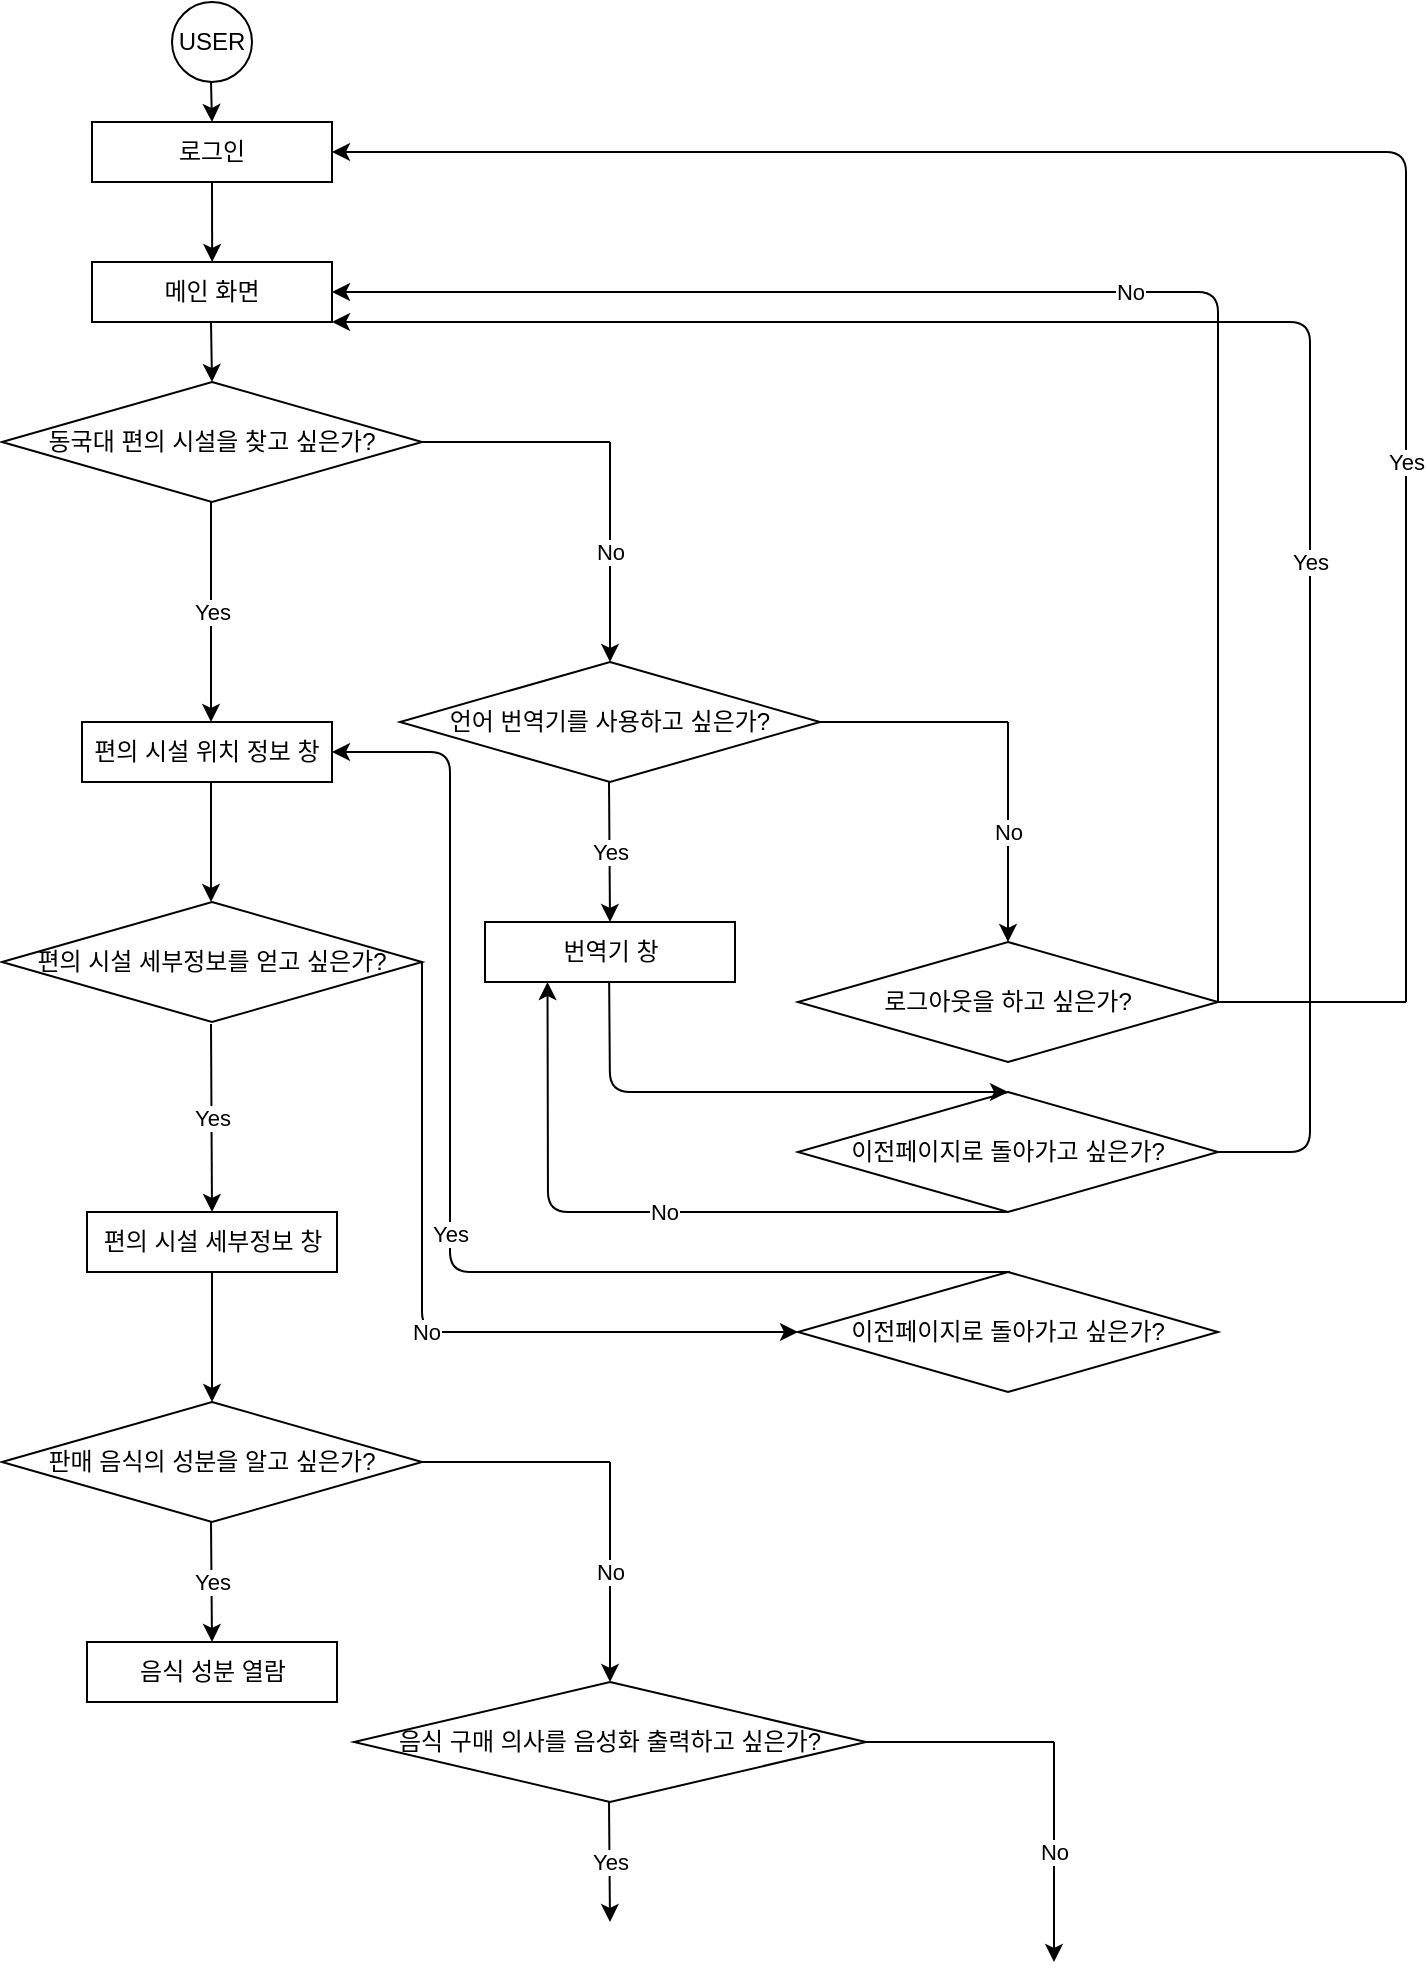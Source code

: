 <mxfile version="13.7.3" type="github"><diagram id="6GXnXk0_rSUFWZE7QyTJ" name="Page-1"><mxGraphModel dx="788" dy="478" grid="1" gridSize="10" guides="1" tooltips="1" connect="1" arrows="1" fold="1" page="1" pageScale="1" pageWidth="827" pageHeight="1169" math="0" shadow="0"><root><mxCell id="0"/><mxCell id="1" parent="0"/><mxCell id="_coAQKqObT2bWrUMs8MN-2" value="USER" style="ellipse;whiteSpace=wrap;html=1;aspect=fixed;" vertex="1" parent="1"><mxGeometry x="141" y="60" width="40" height="40" as="geometry"/></mxCell><mxCell id="_coAQKqObT2bWrUMs8MN-3" value="로그인" style="rounded=0;whiteSpace=wrap;html=1;" vertex="1" parent="1"><mxGeometry x="101" y="120" width="120" height="30" as="geometry"/></mxCell><mxCell id="_coAQKqObT2bWrUMs8MN-4" value="동국대 편의 시설을 찾고 싶은가?" style="rhombus;whiteSpace=wrap;html=1;" vertex="1" parent="1"><mxGeometry x="56" y="250" width="210" height="60" as="geometry"/></mxCell><mxCell id="_coAQKqObT2bWrUMs8MN-5" value="" style="endArrow=classic;html=1;" edge="1" parent="1"><mxGeometry relative="1" as="geometry"><mxPoint x="160.5" y="310" as="sourcePoint"/><mxPoint x="160.5" y="420" as="targetPoint"/></mxGeometry></mxCell><mxCell id="_coAQKqObT2bWrUMs8MN-6" value="Yes" style="edgeLabel;resizable=0;html=1;align=center;verticalAlign=middle;" connectable="0" vertex="1" parent="_coAQKqObT2bWrUMs8MN-5"><mxGeometry relative="1" as="geometry"/></mxCell><mxCell id="_coAQKqObT2bWrUMs8MN-7" value="" style="endArrow=none;html=1;exitX=1;exitY=0.5;exitDx=0;exitDy=0;" edge="1" parent="1" source="_coAQKqObT2bWrUMs8MN-4"><mxGeometry width="50" height="50" relative="1" as="geometry"><mxPoint x="270" y="279.5" as="sourcePoint"/><mxPoint x="360" y="280" as="targetPoint"/></mxGeometry></mxCell><mxCell id="_coAQKqObT2bWrUMs8MN-8" value="" style="endArrow=classic;html=1;" edge="1" parent="1"><mxGeometry relative="1" as="geometry"><mxPoint x="360" y="280" as="sourcePoint"/><mxPoint x="360" y="390" as="targetPoint"/></mxGeometry></mxCell><mxCell id="_coAQKqObT2bWrUMs8MN-9" value="No" style="edgeLabel;resizable=0;html=1;align=center;verticalAlign=middle;" connectable="0" vertex="1" parent="_coAQKqObT2bWrUMs8MN-8"><mxGeometry relative="1" as="geometry"/></mxCell><mxCell id="_coAQKqObT2bWrUMs8MN-10" value="편의 시설 세부정보를 얻고 싶은가?" style="rhombus;whiteSpace=wrap;html=1;" vertex="1" parent="1"><mxGeometry x="56" y="510" width="210" height="60" as="geometry"/></mxCell><mxCell id="_coAQKqObT2bWrUMs8MN-11" value="언어 번역기를 사용하고 싶은가?" style="rhombus;whiteSpace=wrap;html=1;" vertex="1" parent="1"><mxGeometry x="255" y="390" width="210" height="60" as="geometry"/></mxCell><mxCell id="_coAQKqObT2bWrUMs8MN-12" value="편의 시설 위치 정보 창" style="rounded=0;whiteSpace=wrap;html=1;" vertex="1" parent="1"><mxGeometry x="96" y="420" width="125" height="30" as="geometry"/></mxCell><mxCell id="_coAQKqObT2bWrUMs8MN-13" value="" style="endArrow=classic;html=1;" edge="1" parent="1"><mxGeometry width="50" height="50" relative="1" as="geometry"><mxPoint x="160.5" y="100" as="sourcePoint"/><mxPoint x="161" y="120" as="targetPoint"/></mxGeometry></mxCell><mxCell id="_coAQKqObT2bWrUMs8MN-14" value="" style="endArrow=classic;html=1;entryX=0.5;entryY=0;entryDx=0;entryDy=0;" edge="1" parent="1" target="_coAQKqObT2bWrUMs8MN-4"><mxGeometry width="50" height="50" relative="1" as="geometry"><mxPoint x="160.5" y="220" as="sourcePoint"/><mxPoint x="161" y="240" as="targetPoint"/></mxGeometry></mxCell><mxCell id="_coAQKqObT2bWrUMs8MN-15" value="" style="endArrow=classic;html=1;" edge="1" parent="1"><mxGeometry width="50" height="50" relative="1" as="geometry"><mxPoint x="160.5" y="450" as="sourcePoint"/><mxPoint x="160.5" y="510" as="targetPoint"/></mxGeometry></mxCell><mxCell id="_coAQKqObT2bWrUMs8MN-16" value="" style="endArrow=classic;html=1;" edge="1" parent="1"><mxGeometry relative="1" as="geometry"><mxPoint x="359.5" y="450" as="sourcePoint"/><mxPoint x="360" y="520" as="targetPoint"/></mxGeometry></mxCell><mxCell id="_coAQKqObT2bWrUMs8MN-17" value="Yes" style="edgeLabel;resizable=0;html=1;align=center;verticalAlign=middle;" connectable="0" vertex="1" parent="_coAQKqObT2bWrUMs8MN-16"><mxGeometry relative="1" as="geometry"/></mxCell><mxCell id="_coAQKqObT2bWrUMs8MN-18" value="" style="endArrow=none;html=1;exitX=1;exitY=0.5;exitDx=0;exitDy=0;" edge="1" parent="1"><mxGeometry width="50" height="50" relative="1" as="geometry"><mxPoint x="465" y="420" as="sourcePoint"/><mxPoint x="559" y="420" as="targetPoint"/></mxGeometry></mxCell><mxCell id="_coAQKqObT2bWrUMs8MN-19" value="" style="endArrow=classic;html=1;" edge="1" parent="1"><mxGeometry relative="1" as="geometry"><mxPoint x="559" y="420" as="sourcePoint"/><mxPoint x="559" y="530" as="targetPoint"/></mxGeometry></mxCell><mxCell id="_coAQKqObT2bWrUMs8MN-20" value="No" style="edgeLabel;resizable=0;html=1;align=center;verticalAlign=middle;" connectable="0" vertex="1" parent="_coAQKqObT2bWrUMs8MN-19"><mxGeometry relative="1" as="geometry"/></mxCell><mxCell id="_coAQKqObT2bWrUMs8MN-21" value="로그아웃을 하고 싶은가?" style="rhombus;whiteSpace=wrap;html=1;" vertex="1" parent="1"><mxGeometry x="454" y="530" width="210" height="60" as="geometry"/></mxCell><mxCell id="_coAQKqObT2bWrUMs8MN-23" value="" style="endArrow=classic;html=1;entryX=0.5;entryY=0;entryDx=0;entryDy=0;" edge="1" parent="1" target="_coAQKqObT2bWrUMs8MN-25"><mxGeometry relative="1" as="geometry"><mxPoint x="160.5" y="571" as="sourcePoint"/><mxPoint x="160.5" y="681" as="targetPoint"/></mxGeometry></mxCell><mxCell id="_coAQKqObT2bWrUMs8MN-24" value="Yes" style="edgeLabel;resizable=0;html=1;align=center;verticalAlign=middle;" connectable="0" vertex="1" parent="_coAQKqObT2bWrUMs8MN-23"><mxGeometry relative="1" as="geometry"/></mxCell><mxCell id="_coAQKqObT2bWrUMs8MN-25" value="편의 시설 세부정보 창" style="rounded=0;whiteSpace=wrap;html=1;" vertex="1" parent="1"><mxGeometry x="98.5" y="665" width="125" height="30" as="geometry"/></mxCell><mxCell id="_coAQKqObT2bWrUMs8MN-27" value="" style="endArrow=classic;html=1;exitX=1;exitY=0.5;exitDx=0;exitDy=0;entryX=0;entryY=0.5;entryDx=0;entryDy=0;" edge="1" parent="1" source="_coAQKqObT2bWrUMs8MN-10" target="_coAQKqObT2bWrUMs8MN-62"><mxGeometry relative="1" as="geometry"><mxPoint x="305" y="540" as="sourcePoint"/><mxPoint x="290" y="680" as="targetPoint"/><Array as="points"><mxPoint x="266" y="725"/></Array></mxGeometry></mxCell><mxCell id="_coAQKqObT2bWrUMs8MN-28" value="No" style="edgeLabel;resizable=0;html=1;align=center;verticalAlign=middle;" connectable="0" vertex="1" parent="_coAQKqObT2bWrUMs8MN-27"><mxGeometry relative="1" as="geometry"/></mxCell><mxCell id="_coAQKqObT2bWrUMs8MN-30" value="이전페이지로 돌아가고 싶은가?" style="rhombus;whiteSpace=wrap;html=1;" vertex="1" parent="1"><mxGeometry x="454" y="605" width="210" height="60" as="geometry"/></mxCell><mxCell id="_coAQKqObT2bWrUMs8MN-31" value="판매 음식의 성분을 알고 싶은가?" style="rhombus;whiteSpace=wrap;html=1;" vertex="1" parent="1"><mxGeometry x="56" y="760" width="210" height="60" as="geometry"/></mxCell><mxCell id="_coAQKqObT2bWrUMs8MN-32" value="" style="endArrow=classic;html=1;exitX=0.5;exitY=1;exitDx=0;exitDy=0;" edge="1" parent="1" source="_coAQKqObT2bWrUMs8MN-25"><mxGeometry width="50" height="50" relative="1" as="geometry"><mxPoint x="160.5" y="710" as="sourcePoint"/><mxPoint x="161" y="760" as="targetPoint"/></mxGeometry></mxCell><mxCell id="_coAQKqObT2bWrUMs8MN-33" value="음식 성분 열람" style="rounded=0;whiteSpace=wrap;html=1;" vertex="1" parent="1"><mxGeometry x="98.5" y="880" width="125" height="30" as="geometry"/></mxCell><mxCell id="_coAQKqObT2bWrUMs8MN-34" value="" style="endArrow=classic;html=1;" edge="1" parent="1"><mxGeometry relative="1" as="geometry"><mxPoint x="160.5" y="820" as="sourcePoint"/><mxPoint x="161" y="880" as="targetPoint"/></mxGeometry></mxCell><mxCell id="_coAQKqObT2bWrUMs8MN-35" value="Yes" style="edgeLabel;resizable=0;html=1;align=center;verticalAlign=middle;" connectable="0" vertex="1" parent="_coAQKqObT2bWrUMs8MN-34"><mxGeometry relative="1" as="geometry"/></mxCell><mxCell id="_coAQKqObT2bWrUMs8MN-36" value="" style="endArrow=none;html=1;exitX=1;exitY=0.5;exitDx=0;exitDy=0;" edge="1" parent="1"><mxGeometry width="50" height="50" relative="1" as="geometry"><mxPoint x="266" y="790" as="sourcePoint"/><mxPoint x="360" y="790" as="targetPoint"/></mxGeometry></mxCell><mxCell id="_coAQKqObT2bWrUMs8MN-37" value="" style="endArrow=classic;html=1;" edge="1" parent="1"><mxGeometry relative="1" as="geometry"><mxPoint x="360" y="790" as="sourcePoint"/><mxPoint x="360" y="900" as="targetPoint"/></mxGeometry></mxCell><mxCell id="_coAQKqObT2bWrUMs8MN-38" value="No" style="edgeLabel;resizable=0;html=1;align=center;verticalAlign=middle;" connectable="0" vertex="1" parent="_coAQKqObT2bWrUMs8MN-37"><mxGeometry relative="1" as="geometry"/></mxCell><mxCell id="_coAQKqObT2bWrUMs8MN-39" value="음식 구매 의사를 음성화 출력하고 싶은가?" style="rhombus;whiteSpace=wrap;html=1;" vertex="1" parent="1"><mxGeometry x="232" y="900" width="256" height="60" as="geometry"/></mxCell><mxCell id="_coAQKqObT2bWrUMs8MN-40" value="" style="endArrow=classic;html=1;" edge="1" parent="1"><mxGeometry relative="1" as="geometry"><mxPoint x="359.5" y="960" as="sourcePoint"/><mxPoint x="360" y="1020" as="targetPoint"/></mxGeometry></mxCell><mxCell id="_coAQKqObT2bWrUMs8MN-41" value="Yes" style="edgeLabel;resizable=0;html=1;align=center;verticalAlign=middle;" connectable="0" vertex="1" parent="_coAQKqObT2bWrUMs8MN-40"><mxGeometry relative="1" as="geometry"/></mxCell><mxCell id="_coAQKqObT2bWrUMs8MN-42" value="" style="endArrow=none;html=1;exitX=1;exitY=0.5;exitDx=0;exitDy=0;" edge="1" parent="1"><mxGeometry width="50" height="50" relative="1" as="geometry"><mxPoint x="488" y="930" as="sourcePoint"/><mxPoint x="582" y="930" as="targetPoint"/></mxGeometry></mxCell><mxCell id="_coAQKqObT2bWrUMs8MN-43" value="" style="endArrow=classic;html=1;" edge="1" parent="1"><mxGeometry relative="1" as="geometry"><mxPoint x="582" y="930" as="sourcePoint"/><mxPoint x="582" y="1040" as="targetPoint"/></mxGeometry></mxCell><mxCell id="_coAQKqObT2bWrUMs8MN-44" value="No" style="edgeLabel;resizable=0;html=1;align=center;verticalAlign=middle;" connectable="0" vertex="1" parent="_coAQKqObT2bWrUMs8MN-43"><mxGeometry relative="1" as="geometry"/></mxCell><mxCell id="_coAQKqObT2bWrUMs8MN-45" value="" style="endArrow=none;html=1;exitX=1;exitY=0.5;exitDx=0;exitDy=0;" edge="1" parent="1"><mxGeometry width="50" height="50" relative="1" as="geometry"><mxPoint x="664" y="560" as="sourcePoint"/><mxPoint x="758" y="560" as="targetPoint"/></mxGeometry></mxCell><mxCell id="_coAQKqObT2bWrUMs8MN-46" value="" style="endArrow=classic;html=1;entryX=1;entryY=0.5;entryDx=0;entryDy=0;" edge="1" parent="1" target="_coAQKqObT2bWrUMs8MN-3"><mxGeometry relative="1" as="geometry"><mxPoint x="758" y="560" as="sourcePoint"/><mxPoint x="758" y="120" as="targetPoint"/><Array as="points"><mxPoint x="758" y="135"/></Array></mxGeometry></mxCell><mxCell id="_coAQKqObT2bWrUMs8MN-47" value="Yes" style="edgeLabel;resizable=0;html=1;align=center;verticalAlign=middle;" connectable="0" vertex="1" parent="_coAQKqObT2bWrUMs8MN-46"><mxGeometry relative="1" as="geometry"><mxPoint x="55.83" y="155" as="offset"/></mxGeometry></mxCell><mxCell id="_coAQKqObT2bWrUMs8MN-48" value="" style="endArrow=classic;html=1;entryX=1;entryY=0.5;entryDx=0;entryDy=0;" edge="1" parent="1" target="_coAQKqObT2bWrUMs8MN-50"><mxGeometry relative="1" as="geometry"><mxPoint x="664" y="560" as="sourcePoint"/><mxPoint x="665" y="300" as="targetPoint"/><Array as="points"><mxPoint x="664" y="205"/></Array></mxGeometry></mxCell><mxCell id="_coAQKqObT2bWrUMs8MN-49" value="No" style="edgeLabel;resizable=0;html=1;align=center;verticalAlign=middle;" connectable="0" vertex="1" parent="_coAQKqObT2bWrUMs8MN-48"><mxGeometry relative="1" as="geometry"/></mxCell><mxCell id="_coAQKqObT2bWrUMs8MN-50" value="메인 화면" style="rounded=0;whiteSpace=wrap;html=1;" vertex="1" parent="1"><mxGeometry x="101" y="190" width="120" height="30" as="geometry"/></mxCell><mxCell id="_coAQKqObT2bWrUMs8MN-53" value="" style="endArrow=classic;html=1;entryX=0.5;entryY=0;entryDx=0;entryDy=0;exitX=0.5;exitY=1;exitDx=0;exitDy=0;" edge="1" parent="1" source="_coAQKqObT2bWrUMs8MN-3"><mxGeometry width="50" height="50" relative="1" as="geometry"><mxPoint x="160.58" y="160" as="sourcePoint"/><mxPoint x="161.08" y="190" as="targetPoint"/></mxGeometry></mxCell><mxCell id="_coAQKqObT2bWrUMs8MN-54" value="번역기 창" style="rounded=0;whiteSpace=wrap;html=1;" vertex="1" parent="1"><mxGeometry x="297.5" y="520" width="125" height="30" as="geometry"/></mxCell><mxCell id="_coAQKqObT2bWrUMs8MN-55" value="" style="endArrow=classic;html=1;entryX=0.5;entryY=0;entryDx=0;entryDy=0;" edge="1" parent="1" target="_coAQKqObT2bWrUMs8MN-30"><mxGeometry width="50" height="50" relative="1" as="geometry"><mxPoint x="359.58" y="550" as="sourcePoint"/><mxPoint x="359.58" y="620" as="targetPoint"/><Array as="points"><mxPoint x="360" y="605"/></Array></mxGeometry></mxCell><mxCell id="_coAQKqObT2bWrUMs8MN-56" value="" style="endArrow=classic;html=1;entryX=1;entryY=1;entryDx=0;entryDy=0;" edge="1" parent="1" target="_coAQKqObT2bWrUMs8MN-50"><mxGeometry width="50" height="50" relative="1" as="geometry"><mxPoint x="664" y="635" as="sourcePoint"/><mxPoint x="714" y="585" as="targetPoint"/><Array as="points"><mxPoint x="710" y="635"/><mxPoint x="710" y="220"/></Array></mxGeometry></mxCell><mxCell id="_coAQKqObT2bWrUMs8MN-58" value="Yes" style="edgeLabel;resizable=0;html=1;align=center;verticalAlign=middle;" connectable="0" vertex="1" parent="1"><mxGeometry x="709.997" y="340" as="geometry"/></mxCell><mxCell id="_coAQKqObT2bWrUMs8MN-60" value="" style="endArrow=classic;html=1;entryX=0.25;entryY=1;entryDx=0;entryDy=0;exitX=0.5;exitY=1;exitDx=0;exitDy=0;" edge="1" parent="1" source="_coAQKqObT2bWrUMs8MN-30" target="_coAQKqObT2bWrUMs8MN-54"><mxGeometry relative="1" as="geometry"><mxPoint x="360" y="670" as="sourcePoint"/><mxPoint x="460" y="670" as="targetPoint"/><Array as="points"><mxPoint x="329" y="665"/></Array></mxGeometry></mxCell><mxCell id="_coAQKqObT2bWrUMs8MN-61" value="No" style="edgeLabel;resizable=0;html=1;align=center;verticalAlign=middle;" connectable="0" vertex="1" parent="_coAQKqObT2bWrUMs8MN-60"><mxGeometry relative="1" as="geometry"/></mxCell><mxCell id="_coAQKqObT2bWrUMs8MN-62" value="이전페이지로 돌아가고 싶은가?" style="rhombus;whiteSpace=wrap;html=1;" vertex="1" parent="1"><mxGeometry x="454" y="695" width="210" height="60" as="geometry"/></mxCell><mxCell id="_coAQKqObT2bWrUMs8MN-63" value="" style="endArrow=classic;html=1;entryX=1;entryY=0.5;entryDx=0;entryDy=0;" edge="1" parent="1" target="_coAQKqObT2bWrUMs8MN-12"><mxGeometry relative="1" as="geometry"><mxPoint x="560" y="695" as="sourcePoint"/><mxPoint x="664" y="695" as="targetPoint"/><Array as="points"><mxPoint x="280" y="695"/><mxPoint x="280" y="435"/></Array></mxGeometry></mxCell><mxCell id="_coAQKqObT2bWrUMs8MN-64" value="Yes" style="edgeLabel;resizable=0;html=1;align=center;verticalAlign=middle;" connectable="0" vertex="1" parent="_coAQKqObT2bWrUMs8MN-63"><mxGeometry relative="1" as="geometry"/></mxCell></root></mxGraphModel></diagram></mxfile>